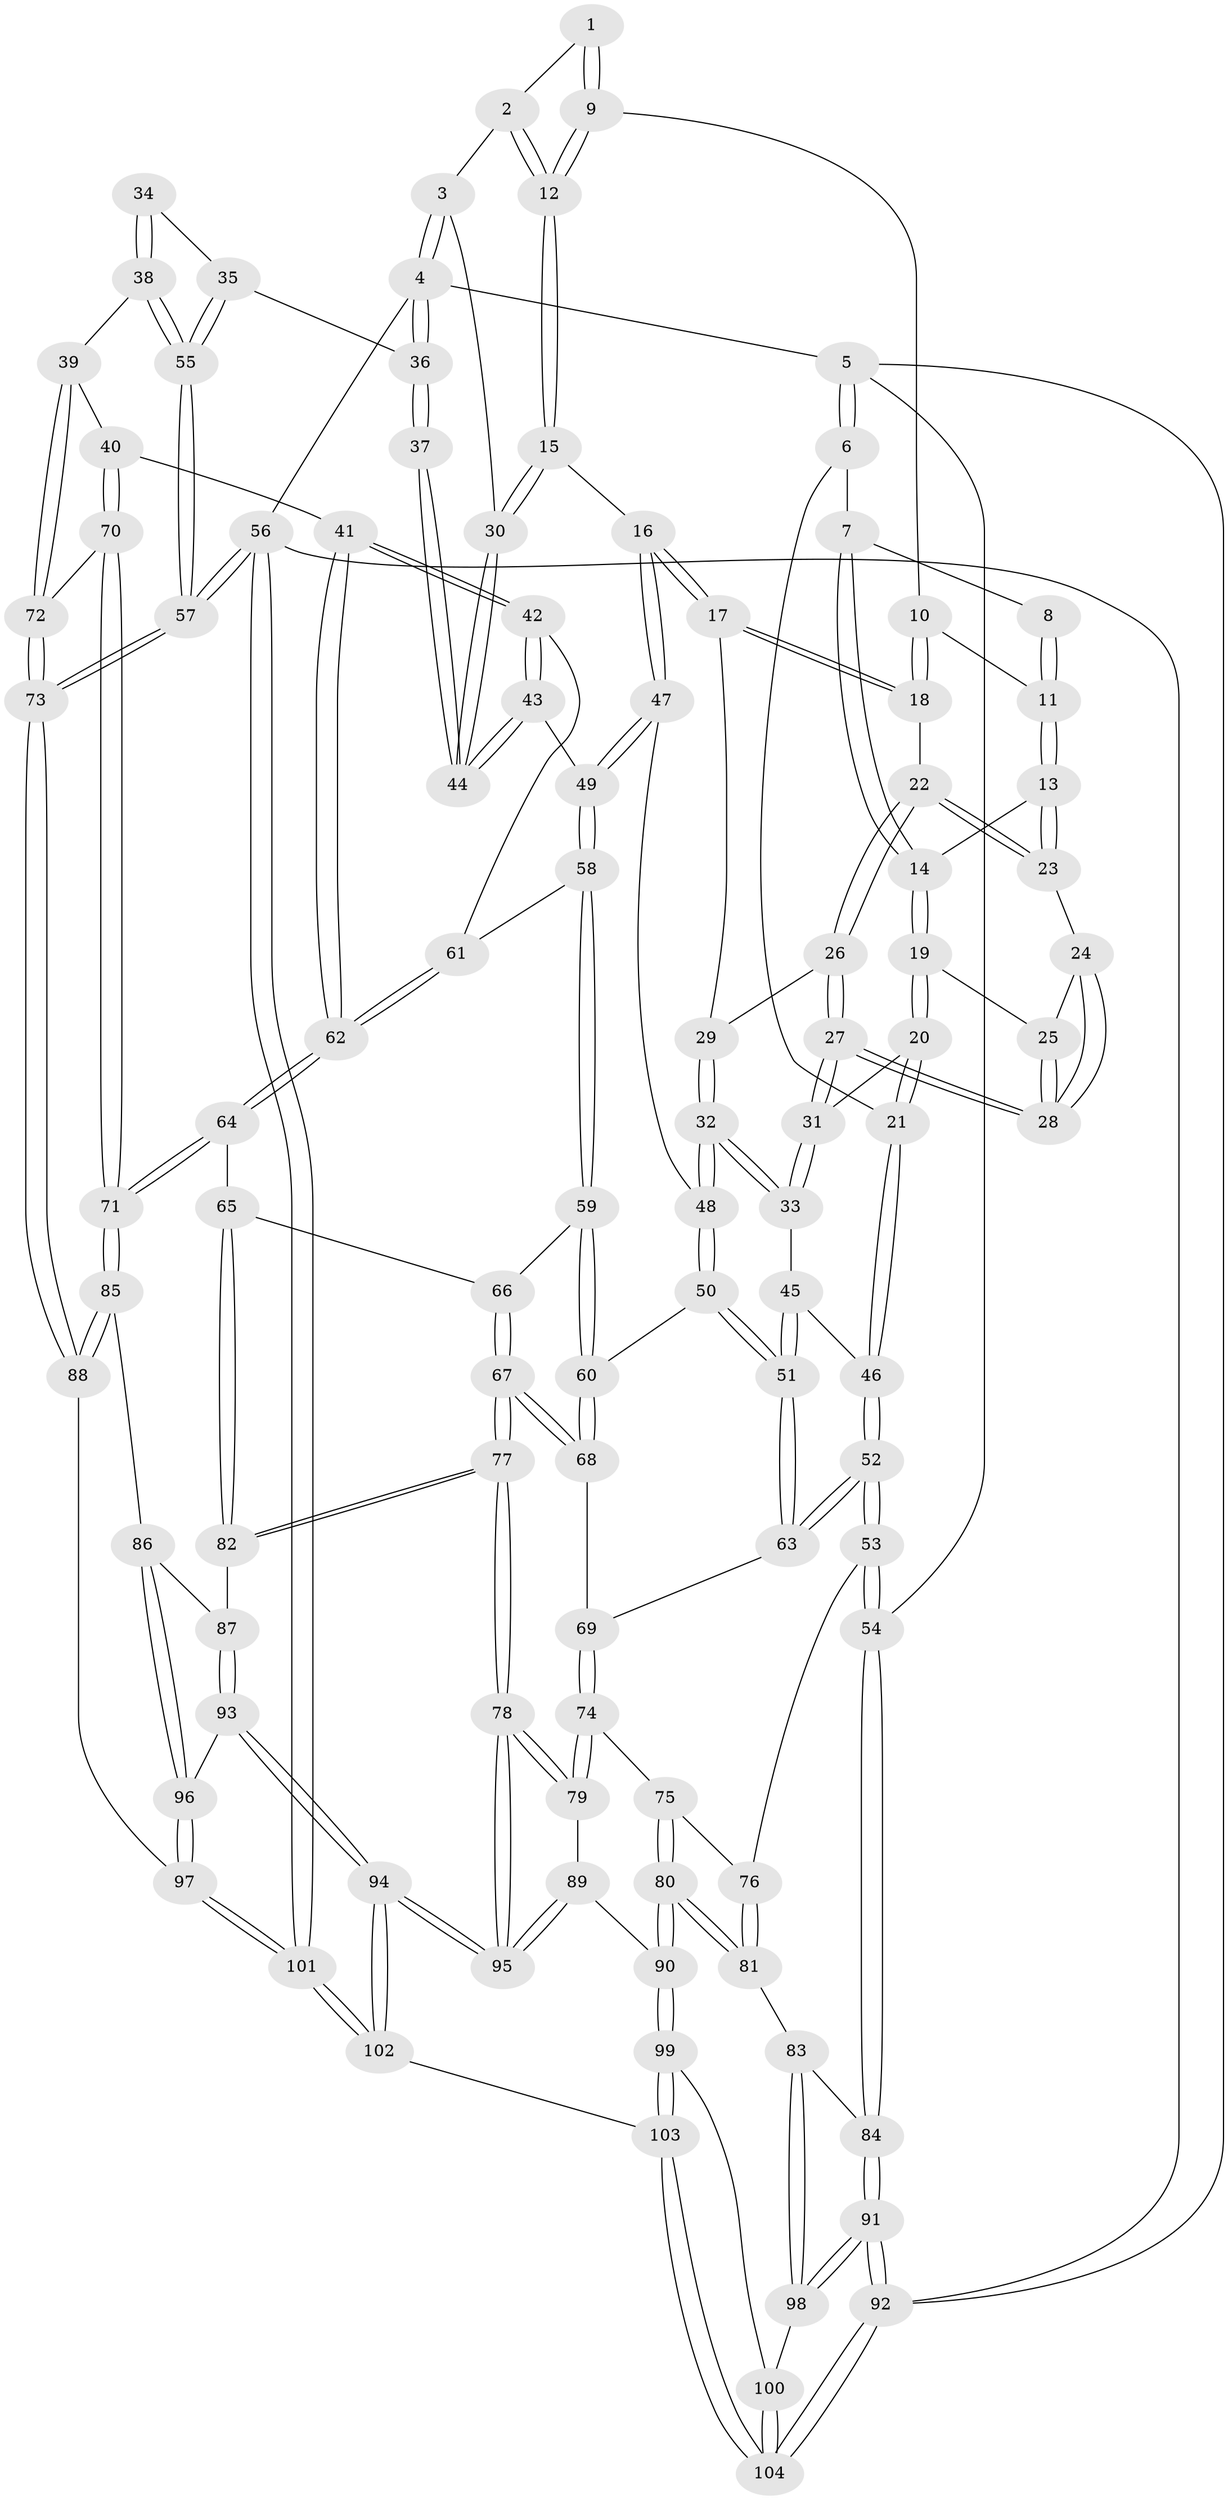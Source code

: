 // coarse degree distribution, {3: 0.21666666666666667, 5: 0.31666666666666665, 4: 0.38333333333333336, 6: 0.05, 2: 0.03333333333333333}
// Generated by graph-tools (version 1.1) at 2025/52/02/27/25 19:52:35]
// undirected, 104 vertices, 257 edges
graph export_dot {
graph [start="1"]
  node [color=gray90,style=filled];
  1 [pos="+0.5329401927685217+0"];
  2 [pos="+0.7349099149351066+0"];
  3 [pos="+1+0"];
  4 [pos="+1+0"];
  5 [pos="+0+0"];
  6 [pos="+0.02311570893140586+0"];
  7 [pos="+0.08633663003764132+0"];
  8 [pos="+0.43918803167504034+0"];
  9 [pos="+0.5261263875702915+0.03265550311852695"];
  10 [pos="+0.5100571094028908+0.0536105837719844"];
  11 [pos="+0.3720679059653773+0.10435449698730463"];
  12 [pos="+0.6104557075154898+0.22408806059270284"];
  13 [pos="+0.36798785960392427+0.1180890786270982"];
  14 [pos="+0.25244635490867634+0.09646396446890564"];
  15 [pos="+0.6129118477563402+0.23776379194167244"];
  16 [pos="+0.5815040893844636+0.24817104522256547"];
  17 [pos="+0.5804396436234349+0.2478506244174162"];
  18 [pos="+0.4530073451557857+0.1327112302746682"];
  19 [pos="+0.23310044407871422+0.17079982191568102"];
  20 [pos="+0.22611435282449666+0.18120945456103413"];
  21 [pos="+0.11569739444729628+0.2798314502667241"];
  22 [pos="+0.40487543687231486+0.14582398760192963"];
  23 [pos="+0.3701831389979672+0.12144785603573469"];
  24 [pos="+0.3376909750522683+0.1729433563079304"];
  25 [pos="+0.2783434365711074+0.18280618398115836"];
  26 [pos="+0.4107439409069571+0.20865404320991757"];
  27 [pos="+0.34877044970614746+0.2674359936989958"];
  28 [pos="+0.33256756831284207+0.2202657760917289"];
  29 [pos="+0.48153589138712144+0.24315453891134048"];
  30 [pos="+0.6994151433299235+0.2659059144579108"];
  31 [pos="+0.3445454933035939+0.27822953655925386"];
  32 [pos="+0.36933496271916555+0.3448303983380247"];
  33 [pos="+0.3388598063757321+0.32346365987702114"];
  34 [pos="+0.8907969353591695+0.30080636719618165"];
  35 [pos="+1+0"];
  36 [pos="+1+0"];
  37 [pos="+0.8227790534495808+0.2685939457036568"];
  38 [pos="+0.95065247381022+0.48873570987984877"];
  39 [pos="+0.9312893778149826+0.49059824543403147"];
  40 [pos="+0.9085023303567759+0.48868752339696037"];
  41 [pos="+0.8487128047918584+0.47253819425045707"];
  42 [pos="+0.7638441919185084+0.42551892141569586"];
  43 [pos="+0.7112537777350106+0.3067097833378656"];
  44 [pos="+0.7057611024886519+0.2746337721207533"];
  45 [pos="+0.2862528822272893+0.3347607911581409"];
  46 [pos="+0.08185134485784575+0.3722709154600163"];
  47 [pos="+0.48268262472675366+0.4027925016169596"];
  48 [pos="+0.42837128853888856+0.41444278287020303"];
  49 [pos="+0.5639844065582622+0.46016270955918404"];
  50 [pos="+0.3953505702118232+0.4878729869716876"];
  51 [pos="+0.33550060992975794+0.533079407877317"];
  52 [pos="+0.03308331789891189+0.4236388190487028"];
  53 [pos="+0+0.4582482902841692"];
  54 [pos="+0+0.4713116701338783"];
  55 [pos="+1+0.5196594553344964"];
  56 [pos="+1+1"];
  57 [pos="+1+0.9382188528932914"];
  58 [pos="+0.5935750071920312+0.5155384202003487"];
  59 [pos="+0.5930788854950306+0.5169346933756588"];
  60 [pos="+0.4908021546260726+0.5664356062952106"];
  61 [pos="+0.6846490297340114+0.4939678143302302"];
  62 [pos="+0.7215150583638834+0.6140885692532941"];
  63 [pos="+0.3242228272375065+0.5420349149376711"];
  64 [pos="+0.7100972693884532+0.6723793139705118"];
  65 [pos="+0.6668755403009657+0.6655927710730042"];
  66 [pos="+0.5997133762902712+0.5483831042182729"];
  67 [pos="+0.5066014536971217+0.6941592960770371"];
  68 [pos="+0.4857623836385924+0.630192689386783"];
  69 [pos="+0.3290768076976426+0.5796699592144463"];
  70 [pos="+0.7450688264298376+0.6839058543264896"];
  71 [pos="+0.7272430922581221+0.6871027367871263"];
  72 [pos="+0.8310714393084162+0.693284926414252"];
  73 [pos="+1+0.8745467061905461"];
  74 [pos="+0.31562098410092987+0.6961636398621781"];
  75 [pos="+0.17749593446426662+0.6752446836204402"];
  76 [pos="+0.1686780368182141+0.6671936733978933"];
  77 [pos="+0.5089837250275139+0.7186798098228971"];
  78 [pos="+0.4400771550886963+0.7698677439026164"];
  79 [pos="+0.319822758730273+0.7039856646909737"];
  80 [pos="+0.15252242516371559+0.7987046168931916"];
  81 [pos="+0.07324756666443247+0.7855085547322315"];
  82 [pos="+0.5375775334481891+0.7212022438144173"];
  83 [pos="+0.07010853496768758+0.7851242671737327"];
  84 [pos="+0+0.5076579617231092"];
  85 [pos="+0.7280680031886874+0.750057743519575"];
  86 [pos="+0.6361367278787331+0.7971791627282114"];
  87 [pos="+0.5846034299816986+0.7744800118614887"];
  88 [pos="+0.7532113489753618+0.8128971170287311"];
  89 [pos="+0.2639364715556762+0.7839323540198581"];
  90 [pos="+0.1905754171980981+0.8384294715218901"];
  91 [pos="+0+1"];
  92 [pos="+0+1"];
  93 [pos="+0.5873587820227473+0.83470566176263"];
  94 [pos="+0.435955341318851+1"];
  95 [pos="+0.4357727484645975+1"];
  96 [pos="+0.6469626531751218+0.8550311044340182"];
  97 [pos="+0.6883544958007202+0.924499652206886"];
  98 [pos="+0.03502885546195775+0.8723619213691428"];
  99 [pos="+0.19152756974128687+0.8782541696833354"];
  100 [pos="+0.08544970403467195+0.8952527347399454"];
  101 [pos="+0.6533250186838575+1"];
  102 [pos="+0.4348435508789065+1"];
  103 [pos="+0.3184190969851697+1"];
  104 [pos="+0.1140579791585131+1"];
  1 -- 2;
  1 -- 9;
  1 -- 9;
  2 -- 3;
  2 -- 12;
  2 -- 12;
  3 -- 4;
  3 -- 4;
  3 -- 30;
  4 -- 5;
  4 -- 36;
  4 -- 36;
  4 -- 56;
  5 -- 6;
  5 -- 6;
  5 -- 54;
  5 -- 92;
  6 -- 7;
  6 -- 21;
  7 -- 8;
  7 -- 14;
  7 -- 14;
  8 -- 11;
  8 -- 11;
  9 -- 10;
  9 -- 12;
  9 -- 12;
  10 -- 11;
  10 -- 18;
  10 -- 18;
  11 -- 13;
  11 -- 13;
  12 -- 15;
  12 -- 15;
  13 -- 14;
  13 -- 23;
  13 -- 23;
  14 -- 19;
  14 -- 19;
  15 -- 16;
  15 -- 30;
  15 -- 30;
  16 -- 17;
  16 -- 17;
  16 -- 47;
  16 -- 47;
  17 -- 18;
  17 -- 18;
  17 -- 29;
  18 -- 22;
  19 -- 20;
  19 -- 20;
  19 -- 25;
  20 -- 21;
  20 -- 21;
  20 -- 31;
  21 -- 46;
  21 -- 46;
  22 -- 23;
  22 -- 23;
  22 -- 26;
  22 -- 26;
  23 -- 24;
  24 -- 25;
  24 -- 28;
  24 -- 28;
  25 -- 28;
  25 -- 28;
  26 -- 27;
  26 -- 27;
  26 -- 29;
  27 -- 28;
  27 -- 28;
  27 -- 31;
  27 -- 31;
  29 -- 32;
  29 -- 32;
  30 -- 44;
  30 -- 44;
  31 -- 33;
  31 -- 33;
  32 -- 33;
  32 -- 33;
  32 -- 48;
  32 -- 48;
  33 -- 45;
  34 -- 35;
  34 -- 38;
  34 -- 38;
  35 -- 36;
  35 -- 55;
  35 -- 55;
  36 -- 37;
  36 -- 37;
  37 -- 44;
  37 -- 44;
  38 -- 39;
  38 -- 55;
  38 -- 55;
  39 -- 40;
  39 -- 72;
  39 -- 72;
  40 -- 41;
  40 -- 70;
  40 -- 70;
  41 -- 42;
  41 -- 42;
  41 -- 62;
  41 -- 62;
  42 -- 43;
  42 -- 43;
  42 -- 61;
  43 -- 44;
  43 -- 44;
  43 -- 49;
  45 -- 46;
  45 -- 51;
  45 -- 51;
  46 -- 52;
  46 -- 52;
  47 -- 48;
  47 -- 49;
  47 -- 49;
  48 -- 50;
  48 -- 50;
  49 -- 58;
  49 -- 58;
  50 -- 51;
  50 -- 51;
  50 -- 60;
  51 -- 63;
  51 -- 63;
  52 -- 53;
  52 -- 53;
  52 -- 63;
  52 -- 63;
  53 -- 54;
  53 -- 54;
  53 -- 76;
  54 -- 84;
  54 -- 84;
  55 -- 57;
  55 -- 57;
  56 -- 57;
  56 -- 57;
  56 -- 101;
  56 -- 101;
  56 -- 92;
  57 -- 73;
  57 -- 73;
  58 -- 59;
  58 -- 59;
  58 -- 61;
  59 -- 60;
  59 -- 60;
  59 -- 66;
  60 -- 68;
  60 -- 68;
  61 -- 62;
  61 -- 62;
  62 -- 64;
  62 -- 64;
  63 -- 69;
  64 -- 65;
  64 -- 71;
  64 -- 71;
  65 -- 66;
  65 -- 82;
  65 -- 82;
  66 -- 67;
  66 -- 67;
  67 -- 68;
  67 -- 68;
  67 -- 77;
  67 -- 77;
  68 -- 69;
  69 -- 74;
  69 -- 74;
  70 -- 71;
  70 -- 71;
  70 -- 72;
  71 -- 85;
  71 -- 85;
  72 -- 73;
  72 -- 73;
  73 -- 88;
  73 -- 88;
  74 -- 75;
  74 -- 79;
  74 -- 79;
  75 -- 76;
  75 -- 80;
  75 -- 80;
  76 -- 81;
  76 -- 81;
  77 -- 78;
  77 -- 78;
  77 -- 82;
  77 -- 82;
  78 -- 79;
  78 -- 79;
  78 -- 95;
  78 -- 95;
  79 -- 89;
  80 -- 81;
  80 -- 81;
  80 -- 90;
  80 -- 90;
  81 -- 83;
  82 -- 87;
  83 -- 84;
  83 -- 98;
  83 -- 98;
  84 -- 91;
  84 -- 91;
  85 -- 86;
  85 -- 88;
  85 -- 88;
  86 -- 87;
  86 -- 96;
  86 -- 96;
  87 -- 93;
  87 -- 93;
  88 -- 97;
  89 -- 90;
  89 -- 95;
  89 -- 95;
  90 -- 99;
  90 -- 99;
  91 -- 92;
  91 -- 92;
  91 -- 98;
  91 -- 98;
  92 -- 104;
  92 -- 104;
  93 -- 94;
  93 -- 94;
  93 -- 96;
  94 -- 95;
  94 -- 95;
  94 -- 102;
  94 -- 102;
  96 -- 97;
  96 -- 97;
  97 -- 101;
  97 -- 101;
  98 -- 100;
  99 -- 100;
  99 -- 103;
  99 -- 103;
  100 -- 104;
  100 -- 104;
  101 -- 102;
  101 -- 102;
  102 -- 103;
  103 -- 104;
  103 -- 104;
}
